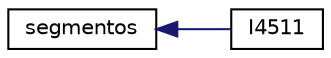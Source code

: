 digraph "Graphical Class Hierarchy"
{
 // LATEX_PDF_SIZE
  edge [fontname="Helvetica",fontsize="10",labelfontname="Helvetica",labelfontsize="10"];
  node [fontname="Helvetica",fontsize="10",shape=record];
  rankdir="LR";
  Node0 [label="segmentos",height=0.2,width=0.4,color="black", fillcolor="white", style="filled",URL="$classsegmentos.html",tooltip="Clase del objeto segmentos Clase abstracta pura para la generación de segmentos."];
  Node0 -> Node1 [dir="back",color="midnightblue",fontsize="10",style="solid",fontname="Helvetica"];
  Node1 [label="I4511",height=0.2,width=0.4,color="black", fillcolor="white", style="filled",URL="$class_i4511.html",tooltip="Clase del objeto I4511 El objeto I4511 permite el control del integrado del mismo nombre...."];
}
